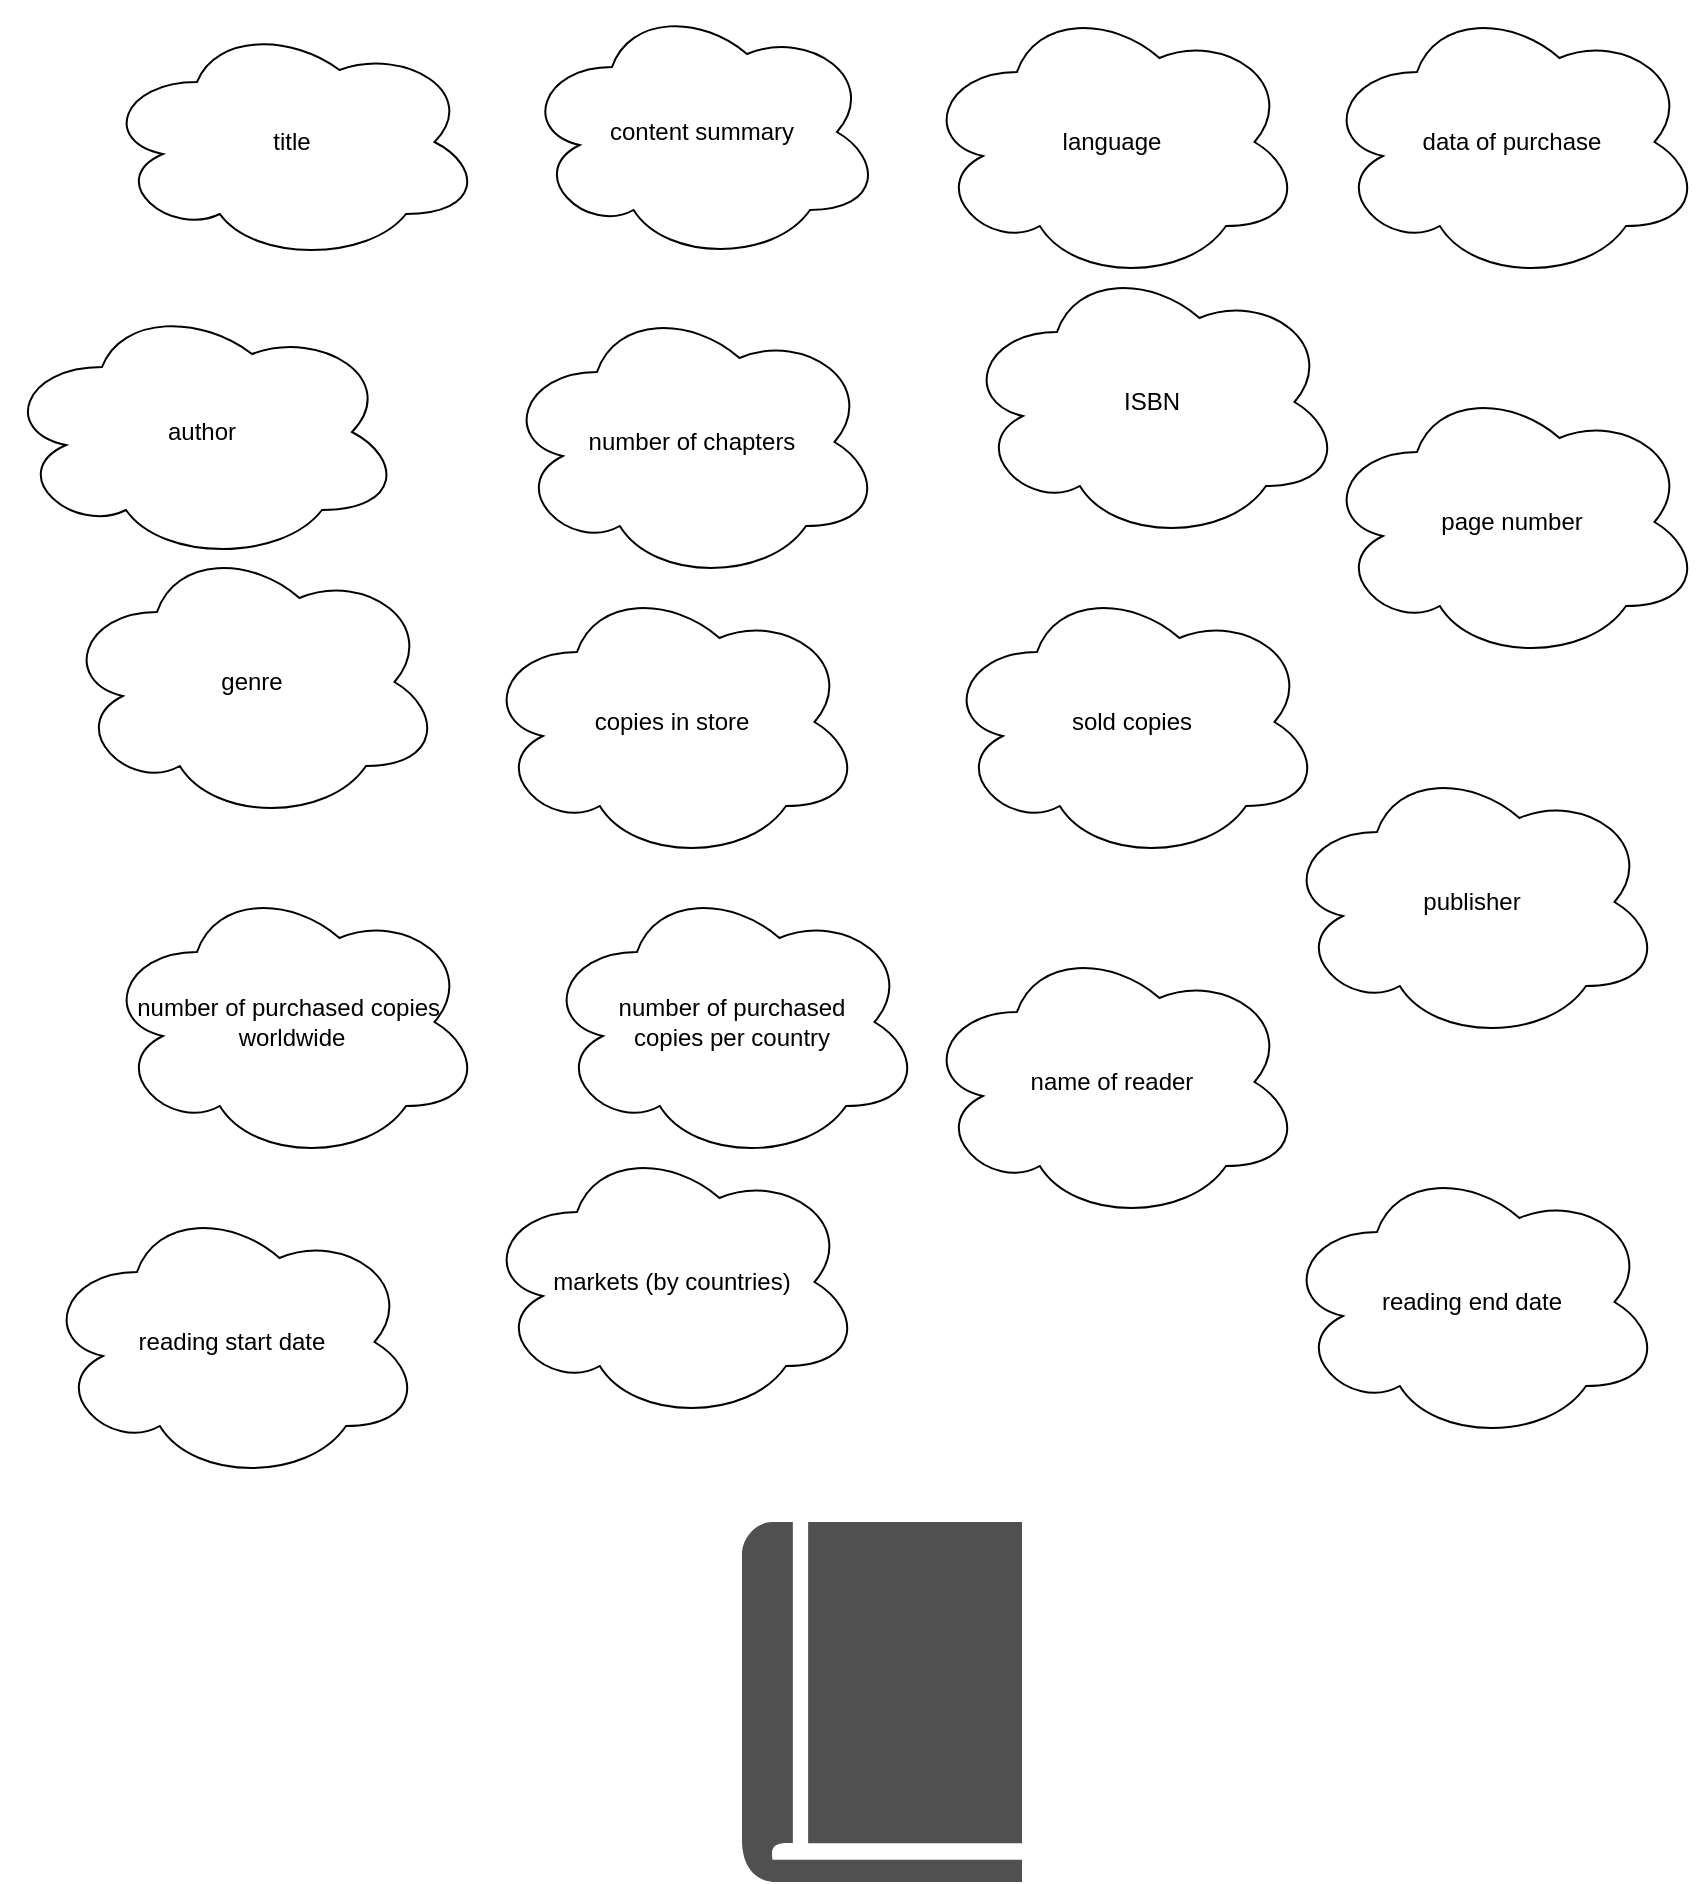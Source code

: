 <mxfile version="13.1.3" type="device"><diagram id="R2lEEEUBdFMjLlhIrx00" name="Page-1"><mxGraphModel dx="868" dy="492" grid="1" gridSize="10" guides="1" tooltips="1" connect="1" arrows="1" fold="1" page="1" pageScale="1" pageWidth="850" pageHeight="1100" math="0" shadow="0" extFonts="Permanent Marker^https://fonts.googleapis.com/css?family=Permanent+Marker"><root><mxCell id="0"/><mxCell id="1" parent="0"/><mxCell id="GrldeFQnCvYaKz-31M-I-2" value="" style="pointerEvents=1;shadow=0;dashed=0;html=1;strokeColor=none;fillColor=#505050;labelPosition=center;verticalLabelPosition=bottom;verticalAlign=top;outlineConnect=0;align=center;shape=mxgraph.office.concepts.book_journal;" parent="1" vertex="1"><mxGeometry x="370" y="780" width="140" height="180" as="geometry"/></mxCell><mxCell id="GrldeFQnCvYaKz-31M-I-3" value="author" style="ellipse;shape=cloud;whiteSpace=wrap;html=1;" parent="1" vertex="1"><mxGeometry y="170" width="200" height="130" as="geometry"/></mxCell><mxCell id="GrldeFQnCvYaKz-31M-I-4" value="content summary" style="ellipse;shape=cloud;whiteSpace=wrap;html=1;" parent="1" vertex="1"><mxGeometry x="260" y="20" width="180" height="130" as="geometry"/></mxCell><mxCell id="GrldeFQnCvYaKz-31M-I-5" value="title" style="ellipse;shape=cloud;whiteSpace=wrap;html=1;" parent="1" vertex="1"><mxGeometry x="50" y="30" width="190" height="120" as="geometry"/></mxCell><mxCell id="GrldeFQnCvYaKz-31M-I-6" value="language" style="ellipse;shape=cloud;whiteSpace=wrap;html=1;" parent="1" vertex="1"><mxGeometry x="460" y="20" width="190" height="140" as="geometry"/></mxCell><mxCell id="GrldeFQnCvYaKz-31M-I-7" value="data of purchase" style="ellipse;shape=cloud;whiteSpace=wrap;html=1;" parent="1" vertex="1"><mxGeometry x="660" y="20" width="190" height="140" as="geometry"/></mxCell><mxCell id="GrldeFQnCvYaKz-31M-I-9" value="page number" style="ellipse;shape=cloud;whiteSpace=wrap;html=1;" parent="1" vertex="1"><mxGeometry x="660" y="210" width="190" height="140" as="geometry"/></mxCell><mxCell id="GrldeFQnCvYaKz-31M-I-11" value="reading start date" style="ellipse;shape=cloud;whiteSpace=wrap;html=1;" parent="1" vertex="1"><mxGeometry x="20" y="620" width="190" height="140" as="geometry"/></mxCell><mxCell id="GrldeFQnCvYaKz-31M-I-12" value="ISBN" style="ellipse;shape=cloud;whiteSpace=wrap;html=1;" parent="1" vertex="1"><mxGeometry x="480" y="150" width="190" height="140" as="geometry"/></mxCell><mxCell id="GrldeFQnCvYaKz-31M-I-13" value="reading end date" style="ellipse;shape=cloud;whiteSpace=wrap;html=1;" parent="1" vertex="1"><mxGeometry x="640" y="600" width="190" height="140" as="geometry"/></mxCell><mxCell id="GrldeFQnCvYaKz-31M-I-14" value="publisher" style="ellipse;shape=cloud;whiteSpace=wrap;html=1;" parent="1" vertex="1"><mxGeometry x="640" y="400" width="190" height="140" as="geometry"/></mxCell><mxCell id="GrldeFQnCvYaKz-31M-I-15" value="genre" style="ellipse;shape=cloud;whiteSpace=wrap;html=1;" parent="1" vertex="1"><mxGeometry x="30" y="290" width="190" height="140" as="geometry"/></mxCell><mxCell id="GrldeFQnCvYaKz-31M-I-16" value="number of chapters" style="ellipse;shape=cloud;whiteSpace=wrap;html=1;" parent="1" vertex="1"><mxGeometry x="250" y="170" width="190" height="140" as="geometry"/></mxCell><mxCell id="73KiqmWEoK4e0ZnVJaIN-1" value="copies in store" style="ellipse;shape=cloud;whiteSpace=wrap;html=1;" parent="1" vertex="1"><mxGeometry x="240" y="310" width="190" height="140" as="geometry"/></mxCell><mxCell id="73KiqmWEoK4e0ZnVJaIN-2" value="sold copies" style="ellipse;shape=cloud;whiteSpace=wrap;html=1;" parent="1" vertex="1"><mxGeometry x="470" y="310" width="190" height="140" as="geometry"/></mxCell><mxCell id="rJpbaoioig_S_rx3DHVv-1" value="number of purchased copies&amp;nbsp;&lt;br&gt;worldwide" style="ellipse;shape=cloud;whiteSpace=wrap;html=1;" vertex="1" parent="1"><mxGeometry x="50" y="460" width="190" height="140" as="geometry"/></mxCell><mxCell id="rJpbaoioig_S_rx3DHVv-2" value="number of purchased&lt;br&gt;copies per country" style="ellipse;shape=cloud;whiteSpace=wrap;html=1;" vertex="1" parent="1"><mxGeometry x="270" y="460" width="190" height="140" as="geometry"/></mxCell><mxCell id="rJpbaoioig_S_rx3DHVv-3" value="name of reader" style="ellipse;shape=cloud;whiteSpace=wrap;html=1;" vertex="1" parent="1"><mxGeometry x="460" y="490" width="190" height="140" as="geometry"/></mxCell><mxCell id="rJpbaoioig_S_rx3DHVv-4" value="markets (by countries)" style="ellipse;shape=cloud;whiteSpace=wrap;html=1;" vertex="1" parent="1"><mxGeometry x="240" y="590" width="190" height="140" as="geometry"/></mxCell></root></mxGraphModel></diagram></mxfile>